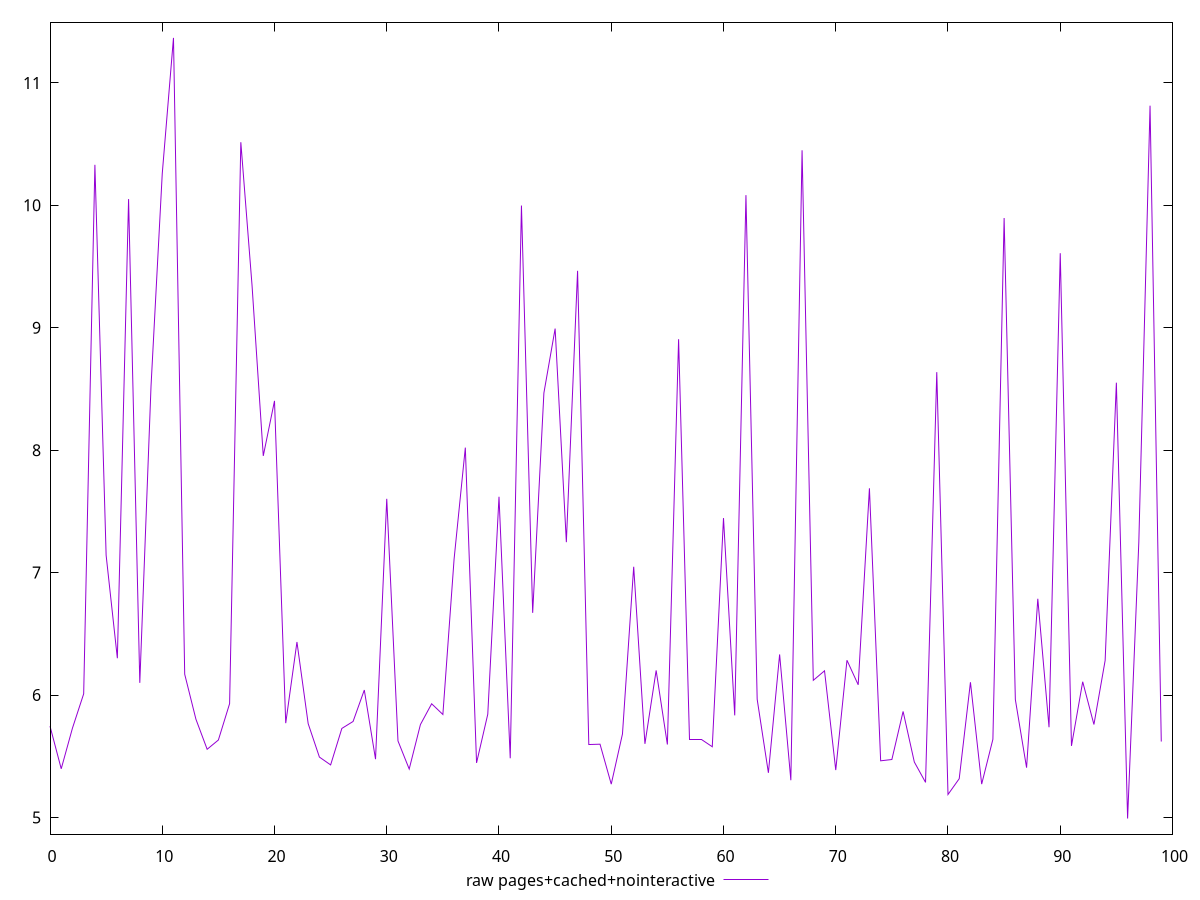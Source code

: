 $_rawPagesCachedNointeractive <<EOF
5.7459
5.3976999999999995
5.729500000000001
6.010000000000001
10.330699999999998
7.1417
6.300599999999999
10.051
6.0998
8.523200000000001
10.2586
11.367400000000002
6.1701
5.802499999999999
5.5571
5.632700000000001
5.9298
10.5153
9.3442
7.95340060628173
8.402761867157274
5.770499999999999
6.4331
5.7661999999999995
5.4933000000000005
5.4294
5.727348134897864
5.7842
6.040900000000001
5.4763
7.6026
5.6253
5.3957
5.759
5.928700000000001
5.8412
7.11170417277991
8.020875166930905
5.4459
5.8435999999999995
7.619700000000001
5.4838000000000005
9.9983
6.6713676896177905
8.467431105453016
8.993171924786877
7.2485
9.4648
5.5958
5.5986
5.2724
5.682
7.048000000000001
5.6014
6.2010000000000005
5.5961
8.9063
5.636
5.636
5.5777
7.4451
5.8338
10.083300000000001
5.9655
5.3647
6.331681034547118
5.3043
10.4496
6.1204
6.197900000000001
5.3873481822948035
6.284299999999999
6.083699999999999
7.689
5.462899999999999
5.4735000000000005
5.8663
5.453
5.2867
8.6374
5.1877
5.3168
6.1047
5.2725
5.6387
9.8964
5.963199999999999
5.406899999999999
6.786392292801695
5.737100000000001
9.6091
5.5847
6.1087
5.7594
6.2827
8.551499999999999
4.991499999999999
7.249229486644565
10.8139
5.6203
EOF
set key outside below
set terminal pngcairo
set output "report_00005_2020-11-02T22-26-11.212Z/network-server-latency/pages+cached+nointeractive//raw.png"
set yrange [4.863981999999999:11.494918000000002]
plot $_rawPagesCachedNointeractive title "raw pages+cached+nointeractive" with line ,